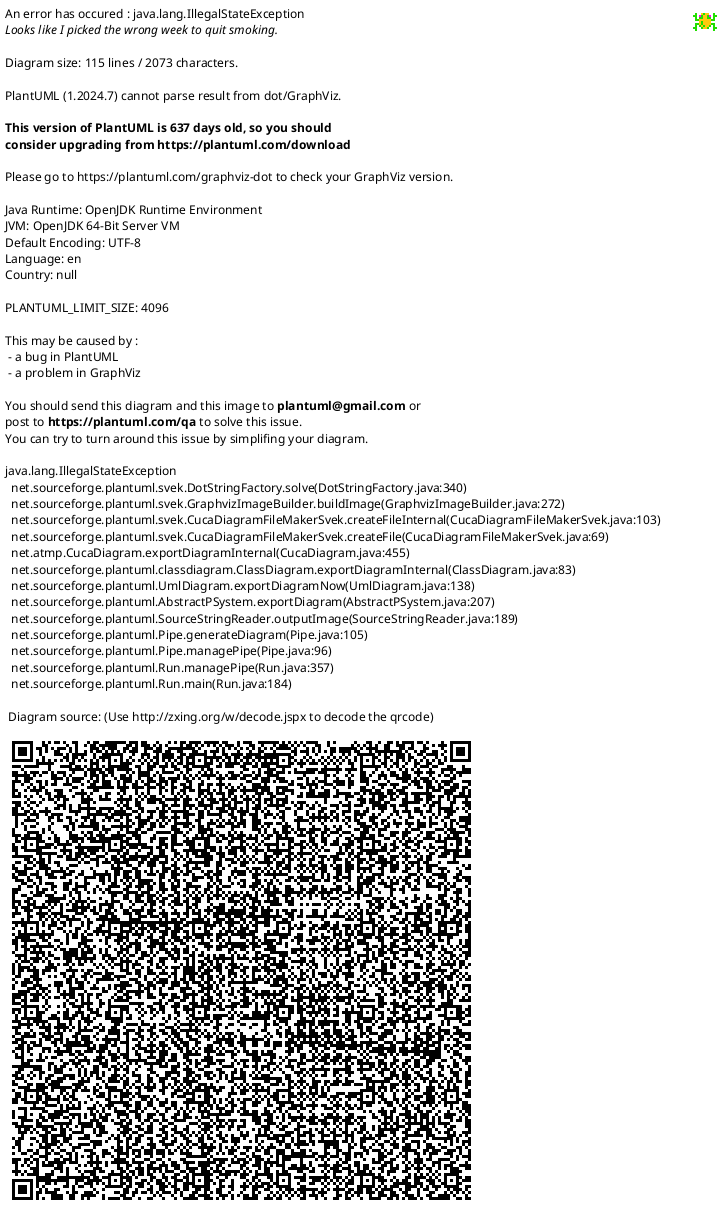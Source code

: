 
@startuml

' --------------------
' | configuration
' --------------------
hide circle
skinparam linetype ortho
left to right direction
' skinparam nodesep 100
' skinparam ranksep 100

' --------------------
' | entities
' --------------------
package "User Repo" as user_repo {
    entity users {
        id: int <<PK>>
        --
        username: string
        display_name: string
        spotify_token: string
        hashed_password: string
        is_admin: bool
    }
}

package "Session Repo" as session_repo {
    entity sessions {
        id: int <<PK>>
        --
        name: string
        created_by: int
        created_at: int
        max_submissions: int
        start_at: int
        submission_phase_duration: int
        submissions_closed_at: int
        vote_phase_duration: int
    }

    entity players {
        session_id: int <<FK>>
        player_id: int <<FK>>
        --
        playlist_id: string <<FK>>
        is_submissions_finalized: bool
    }
    note right
        TODO:
        Update is_submissions_finalized 
        to be a unix timestamp submissions_finalized_at
    end note

    entity candidates {
        id: int <<PK>>
        --
        nominator_id: int <<FK>>
        session_id: int <<FK>>
        track_id: string
    }

    entity votes {
        session_id: int <<FK>>
        voter_id: int <<FK>>
        candidate_id: int <<FK>>
        --
    }

    
}

package "Music Repo" as music_repo {
    entity artists {
        id: string <<PK>>
        --
        name: string
        url: string
    }

    entity albums {
        id: string <<PK>>
        --
        name: string
        url: string
    }

    entity playlists {
        id: string <<PK>>
        --
        name: string
        url: string
    }

    entity tracks {
        id: string <<PK>>
        --
        name: string
        artists: string
        album: string
        explicit: bool
        url: string
    }

}

' --------------------
' | relationships
' --------------------
players }|--|| sessions
players }o--|| users
players ||--o| playlists

candidates }o--|| players
candidates }o--|| sessions
candidates }o--|| tracks

votes }o--|| players
votes }o--|| candidates
votes }o--|| sessions

tracks }|--|{ artists
tracks }|--|| albums
tracks }o--o{ playlists


@enduml
